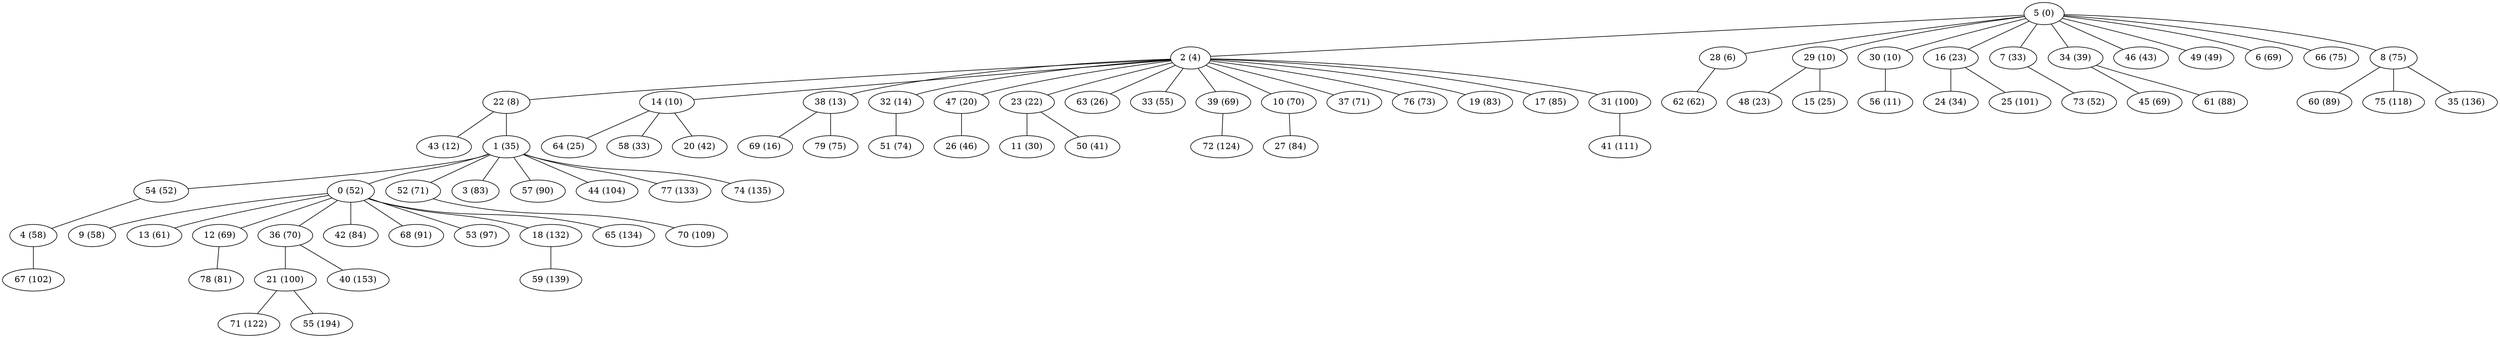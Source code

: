 graph grafoDorogovtsev_80_Dijkstra  {
"5 (0)";
"2 (4)";
"28 (6)";
"22 (8)";
"29 (10)";
"14 (10)";
"30 (10)";
"56 (11)";
"43 (12)";
"38 (13)";
"32 (14)";
"69 (16)";
"47 (20)";
"23 (22)";
"16 (23)";
"48 (23)";
"64 (25)";
"15 (25)";
"63 (26)";
"11 (30)";
"58 (33)";
"7 (33)";
"24 (34)";
"1 (35)";
"34 (39)";
"50 (41)";
"20 (42)";
"46 (43)";
"26 (46)";
"49 (49)";
"73 (52)";
"54 (52)";
"0 (52)";
"33 (55)";
"9 (58)";
"4 (58)";
"13 (61)";
"62 (62)";
"6 (69)";
"12 (69)";
"45 (69)";
"39 (69)";
"36 (70)";
"10 (70)";
"52 (71)";
"37 (71)";
"76 (73)";
"51 (74)";
"79 (75)";
"66 (75)";
"8 (75)";
"78 (81)";
"19 (83)";
"3 (83)";
"27 (84)";
"42 (84)";
"17 (85)";
"61 (88)";
"60 (89)";
"57 (90)";
"68 (91)";
"53 (97)";
"21 (100)";
"31 (100)";
"25 (101)";
"67 (102)";
"44 (104)";
"70 (109)";
"41 (111)";
"75 (118)";
"71 (122)";
"72 (124)";
"18 (132)";
"77 (133)";
"65 (134)";
"74 (135)";
"35 (136)";
"59 (139)";
"40 (153)";
"55 (194)";
"5 (0)" -- "2 (4)";
"5 (0)" -- "28 (6)";
"2 (4)" -- "22 (8)";
"5 (0)" -- "29 (10)";
"2 (4)" -- "14 (10)";
"5 (0)" -- "30 (10)";
"30 (10)" -- "56 (11)";
"22 (8)" -- "43 (12)";
"2 (4)" -- "38 (13)";
"2 (4)" -- "32 (14)";
"38 (13)" -- "69 (16)";
"2 (4)" -- "47 (20)";
"2 (4)" -- "23 (22)";
"5 (0)" -- "16 (23)";
"29 (10)" -- "48 (23)";
"14 (10)" -- "64 (25)";
"29 (10)" -- "15 (25)";
"2 (4)" -- "63 (26)";
"23 (22)" -- "11 (30)";
"14 (10)" -- "58 (33)";
"5 (0)" -- "7 (33)";
"16 (23)" -- "24 (34)";
"22 (8)" -- "1 (35)";
"5 (0)" -- "34 (39)";
"23 (22)" -- "50 (41)";
"14 (10)" -- "20 (42)";
"5 (0)" -- "46 (43)";
"47 (20)" -- "26 (46)";
"5 (0)" -- "49 (49)";
"7 (33)" -- "73 (52)";
"1 (35)" -- "54 (52)";
"1 (35)" -- "0 (52)";
"2 (4)" -- "33 (55)";
"0 (52)" -- "9 (58)";
"54 (52)" -- "4 (58)";
"0 (52)" -- "13 (61)";
"28 (6)" -- "62 (62)";
"5 (0)" -- "6 (69)";
"0 (52)" -- "12 (69)";
"34 (39)" -- "45 (69)";
"2 (4)" -- "39 (69)";
"0 (52)" -- "36 (70)";
"2 (4)" -- "10 (70)";
"1 (35)" -- "52 (71)";
"2 (4)" -- "37 (71)";
"2 (4)" -- "76 (73)";
"32 (14)" -- "51 (74)";
"38 (13)" -- "79 (75)";
"5 (0)" -- "66 (75)";
"5 (0)" -- "8 (75)";
"12 (69)" -- "78 (81)";
"2 (4)" -- "19 (83)";
"1 (35)" -- "3 (83)";
"10 (70)" -- "27 (84)";
"0 (52)" -- "42 (84)";
"2 (4)" -- "17 (85)";
"34 (39)" -- "61 (88)";
"8 (75)" -- "60 (89)";
"1 (35)" -- "57 (90)";
"0 (52)" -- "68 (91)";
"0 (52)" -- "53 (97)";
"36 (70)" -- "21 (100)";
"2 (4)" -- "31 (100)";
"16 (23)" -- "25 (101)";
"4 (58)" -- "67 (102)";
"1 (35)" -- "44 (104)";
"52 (71)" -- "70 (109)";
"31 (100)" -- "41 (111)";
"8 (75)" -- "75 (118)";
"21 (100)" -- "71 (122)";
"39 (69)" -- "72 (124)";
"0 (52)" -- "18 (132)";
"1 (35)" -- "77 (133)";
"0 (52)" -- "65 (134)";
"1 (35)" -- "74 (135)";
"8 (75)" -- "35 (136)";
"18 (132)" -- "59 (139)";
"36 (70)" -- "40 (153)";
"21 (100)" -- "55 (194)";
}
